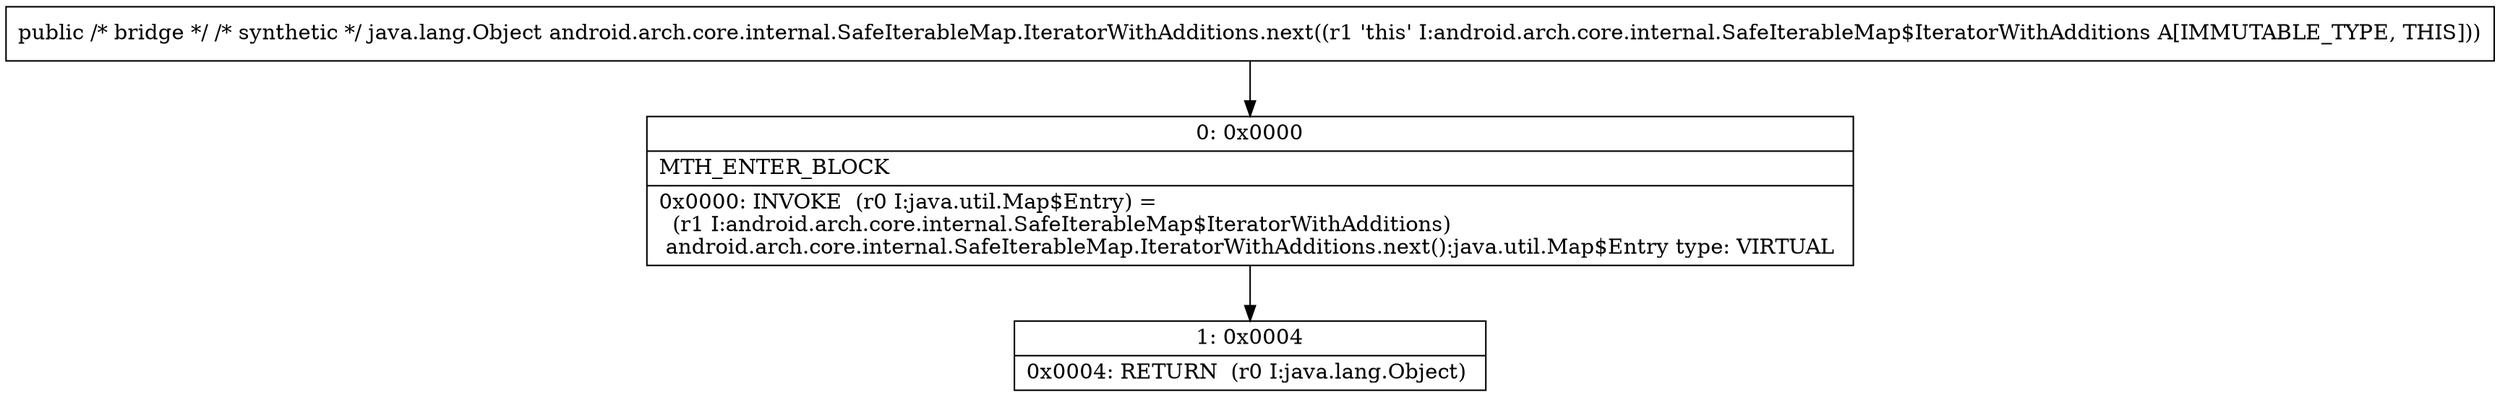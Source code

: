 digraph "CFG forandroid.arch.core.internal.SafeIterableMap.IteratorWithAdditions.next()Ljava\/lang\/Object;" {
Node_0 [shape=record,label="{0\:\ 0x0000|MTH_ENTER_BLOCK\l|0x0000: INVOKE  (r0 I:java.util.Map$Entry) = \l  (r1 I:android.arch.core.internal.SafeIterableMap$IteratorWithAdditions)\l android.arch.core.internal.SafeIterableMap.IteratorWithAdditions.next():java.util.Map$Entry type: VIRTUAL \l}"];
Node_1 [shape=record,label="{1\:\ 0x0004|0x0004: RETURN  (r0 I:java.lang.Object) \l}"];
MethodNode[shape=record,label="{public \/* bridge *\/ \/* synthetic *\/ java.lang.Object android.arch.core.internal.SafeIterableMap.IteratorWithAdditions.next((r1 'this' I:android.arch.core.internal.SafeIterableMap$IteratorWithAdditions A[IMMUTABLE_TYPE, THIS])) }"];
MethodNode -> Node_0;
Node_0 -> Node_1;
}

